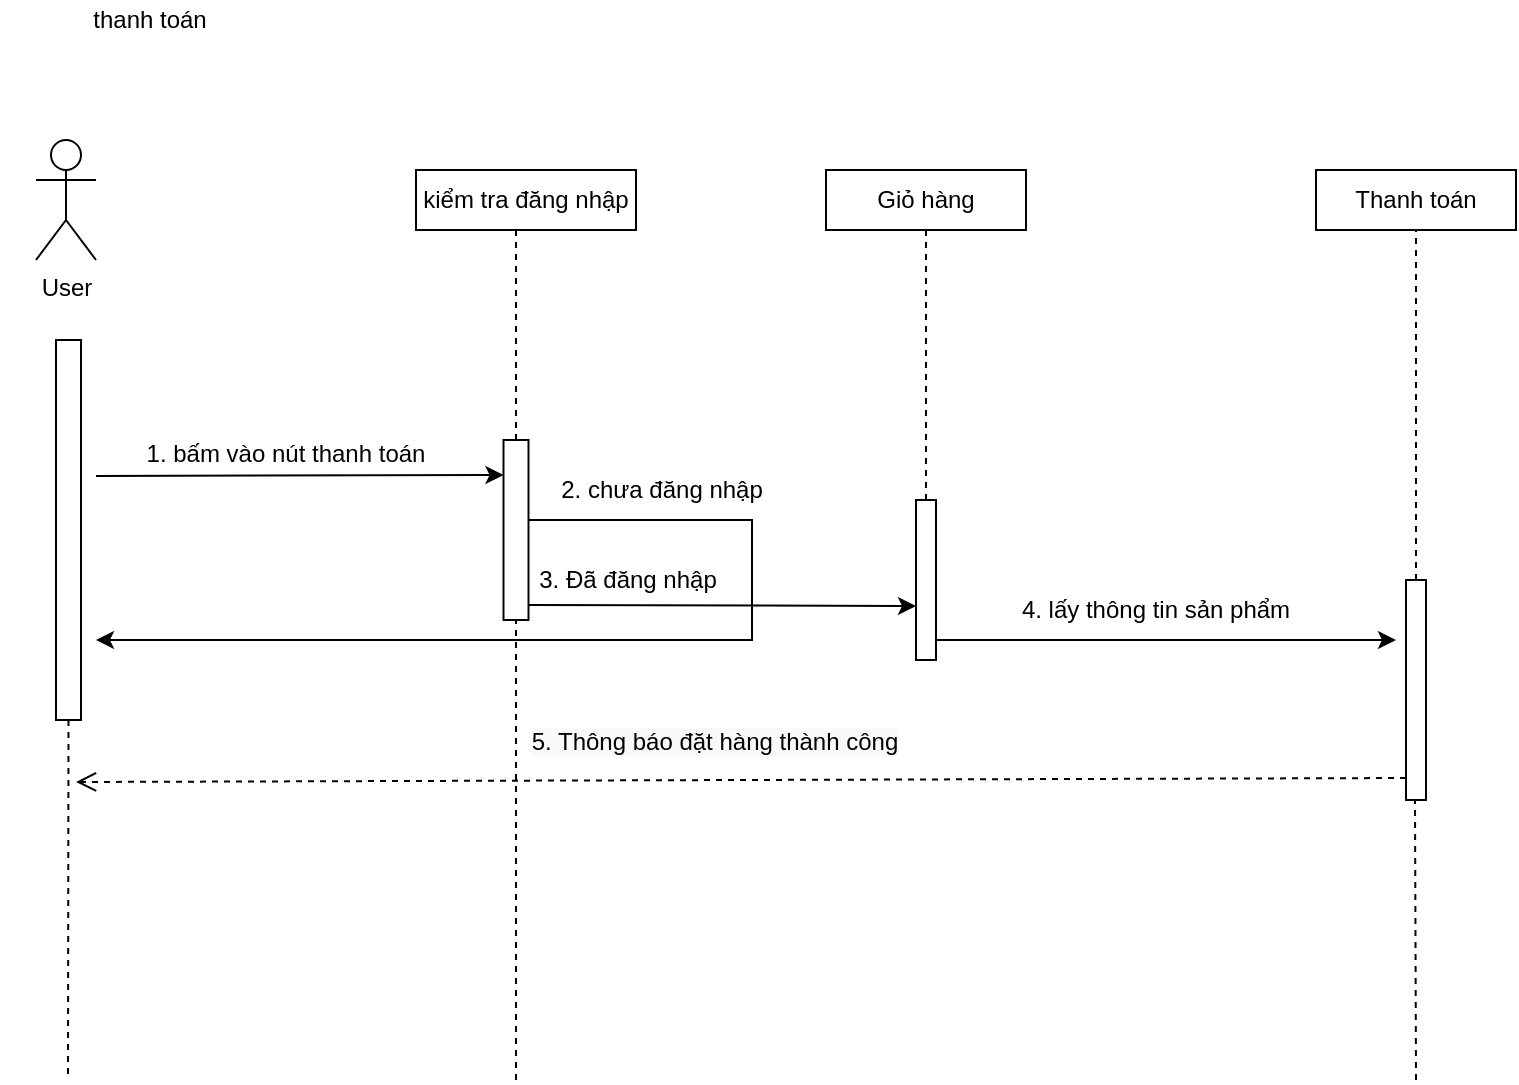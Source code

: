 <mxfile version="14.6.3" type="device"><diagram id="2u93TD-rEv41nI9Diyp2" name="Page-1"><mxGraphModel dx="1117" dy="1737" grid="1" gridSize="10" guides="1" tooltips="1" connect="1" arrows="1" fold="1" page="1" pageScale="1" pageWidth="850" pageHeight="1100" math="0" shadow="0"><root><mxCell id="0"/><mxCell id="1" parent="0"/><mxCell id="romqNkVSiZGDf8s8h0Tf-1" value="User&lt;br&gt;" style="shape=umlActor;verticalLabelPosition=bottom;verticalAlign=top;html=1;outlineConnect=0;" vertex="1" parent="1"><mxGeometry x="220" y="50" width="30" height="60" as="geometry"/></mxCell><mxCell id="romqNkVSiZGDf8s8h0Tf-2" value="" style="rounded=0;whiteSpace=wrap;html=1;" vertex="1" parent="1"><mxGeometry x="230" y="150" width="12.5" height="190" as="geometry"/></mxCell><mxCell id="romqNkVSiZGDf8s8h0Tf-3" value="" style="endArrow=classic;html=1;entryX=0;entryY=0.25;entryDx=0;entryDy=0;" edge="1" parent="1"><mxGeometry width="50" height="50" relative="1" as="geometry"><mxPoint x="250" y="218" as="sourcePoint"/><mxPoint x="453.75" y="217.5" as="targetPoint"/></mxGeometry></mxCell><mxCell id="romqNkVSiZGDf8s8h0Tf-4" value="1. bấm vào nút thanh toán" style="text;html=1;strokeColor=none;fillColor=none;align=center;verticalAlign=middle;whiteSpace=wrap;rounded=0;" vertex="1" parent="1"><mxGeometry x="270" y="192" width="150" height="30" as="geometry"/></mxCell><mxCell id="romqNkVSiZGDf8s8h0Tf-6" value="" style="endArrow=none;dashed=1;html=1;exitX=0.5;exitY=1;exitDx=0;exitDy=0;" edge="1" parent="1" source="romqNkVSiZGDf8s8h0Tf-2"><mxGeometry width="50" height="50" relative="1" as="geometry"><mxPoint x="470" y="380" as="sourcePoint"/><mxPoint x="236" y="520" as="targetPoint"/></mxGeometry></mxCell><mxCell id="romqNkVSiZGDf8s8h0Tf-7" value="thanh toán" style="text;html=1;strokeColor=none;fillColor=none;align=center;verticalAlign=middle;whiteSpace=wrap;rounded=0;" vertex="1" parent="1"><mxGeometry x="202.5" y="-20" width="147.5" height="20" as="geometry"/></mxCell><mxCell id="romqNkVSiZGDf8s8h0Tf-8" value="" style="rounded=0;whiteSpace=wrap;html=1;" vertex="1" parent="1"><mxGeometry x="453.75" y="200" width="12.5" height="90" as="geometry"/></mxCell><mxCell id="romqNkVSiZGDf8s8h0Tf-9" value="" style="endArrow=none;dashed=1;html=1;entryX=0.5;entryY=0;entryDx=0;entryDy=0;exitX=0.5;exitY=1;exitDx=0;exitDy=0;" edge="1" parent="1" target="romqNkVSiZGDf8s8h0Tf-8"><mxGeometry width="50" height="50" relative="1" as="geometry"><mxPoint x="460" y="95" as="sourcePoint"/><mxPoint x="520" y="330" as="targetPoint"/></mxGeometry></mxCell><mxCell id="romqNkVSiZGDf8s8h0Tf-10" value="" style="endArrow=none;dashed=1;html=1;entryX=0.5;entryY=1;entryDx=0;entryDy=0;" edge="1" parent="1" target="romqNkVSiZGDf8s8h0Tf-8"><mxGeometry width="50" height="50" relative="1" as="geometry"><mxPoint x="460" y="520" as="sourcePoint"/><mxPoint x="520" y="190" as="targetPoint"/></mxGeometry></mxCell><mxCell id="romqNkVSiZGDf8s8h0Tf-11" value="kiểm tra đăng nhập" style="rounded=0;whiteSpace=wrap;html=1;" vertex="1" parent="1"><mxGeometry x="410" y="65" width="110" height="30" as="geometry"/></mxCell><mxCell id="romqNkVSiZGDf8s8h0Tf-18" style="edgeStyle=orthogonalEdgeStyle;rounded=0;orthogonalLoop=1;jettySize=auto;html=1;" edge="1" parent="1"><mxGeometry relative="1" as="geometry"><mxPoint x="250" y="300" as="targetPoint"/><Array as="points"><mxPoint x="578" y="240"/><mxPoint x="578" y="300"/><mxPoint x="250" y="300"/></Array><mxPoint x="466.25" y="240" as="sourcePoint"/></mxGeometry></mxCell><mxCell id="romqNkVSiZGDf8s8h0Tf-19" value="2. chưa đăng nhập" style="text;html=1;strokeColor=none;fillColor=none;align=center;verticalAlign=middle;whiteSpace=wrap;rounded=0;" vertex="1" parent="1"><mxGeometry x="466.25" y="210" width="133.75" height="30" as="geometry"/></mxCell><mxCell id="romqNkVSiZGDf8s8h0Tf-20" value="" style="endArrow=classic;html=1;exitX=1;exitY=0.75;exitDx=0;exitDy=0;" edge="1" parent="1"><mxGeometry width="50" height="50" relative="1" as="geometry"><mxPoint x="466.25" y="282.5" as="sourcePoint"/><mxPoint x="660" y="283" as="targetPoint"/></mxGeometry></mxCell><mxCell id="romqNkVSiZGDf8s8h0Tf-21" value="3. Đã đăng nhập" style="text;html=1;strokeColor=none;fillColor=none;align=center;verticalAlign=middle;whiteSpace=wrap;rounded=0;" vertex="1" parent="1"><mxGeometry x="466.25" y="260" width="100" height="20" as="geometry"/></mxCell><mxCell id="romqNkVSiZGDf8s8h0Tf-22" value="Giỏ hàng&lt;span style=&quot;color: rgba(0 , 0 , 0 , 0) ; font-family: monospace ; font-size: 0px&quot;&gt;%3CmxGraphModel%3E%3Croot%3E%3CmxCell%20id%3D%220%22%2F%3E%3CmxCell%20id%3D%221%22%20parent%3D%220%22%2F%3E%3CmxCell%20id%3D%222%22%20value%3D%22%22%20style%3D%22endArrow%3Dclassic%3Bhtml%3D1%3BexitX%3D1%3BexitY%3D0%3BexitDx%3D0%3BexitDy%3D0%3B%22%20edge%3D%221%22%20parent%3D%221%22%3E%3CmxGeometry%20width%3D%2250%22%20height%3D%2250%22%20relative%3D%221%22%20as%3D%22geometry%22%3E%3CmxPoint%20x%3D%22675%22%20y%3D%22340.0%22%20as%3D%22sourcePoint%22%2F%3E%3CmxPoint%20x%3D%22885%22%20y%3D%22340%22%20as%3D%22targetPoint%22%2F%3E%3C%2FmxGeometry%3E%3C%2FmxCell%3E%3CmxCell%20id%3D%223%22%20value%3D%223.%20L%E1%BA%A5y%20th%C3%B4ng%20tin%20s%E1%BA%A3n%20ph%E1%BA%A9m%22%20style%3D%22text%3Bhtml%3D1%3BstrokeColor%3Dnone%3BfillColor%3Dnone%3Balign%3Dcenter%3BverticalAlign%3Dmiddle%3BwhiteSpace%3Dwrap%3Brounded%3D0%3B%22%20vertex%3D%221%22%20parent%3D%221%22%3E%3CmxGeometry%20x%3D%22700%22%20y%3D%22310%22%20width%3D%22170%22%20height%3D%2230%22%20as%3D%22geometry%22%2F%3E%3C%2FmxCell%3E%3C%2Froot%3E%3C%2FmxGraphModel%3E&lt;/span&gt;" style="rounded=0;whiteSpace=wrap;html=1;" vertex="1" parent="1"><mxGeometry x="615" y="65" width="100" height="30" as="geometry"/></mxCell><mxCell id="romqNkVSiZGDf8s8h0Tf-23" value="" style="rounded=0;whiteSpace=wrap;html=1;" vertex="1" parent="1"><mxGeometry x="660" y="230" width="10" height="80" as="geometry"/></mxCell><mxCell id="romqNkVSiZGDf8s8h0Tf-24" value="" style="endArrow=none;dashed=1;html=1;entryX=0.5;entryY=1;entryDx=0;entryDy=0;" edge="1" parent="1" target="romqNkVSiZGDf8s8h0Tf-22"><mxGeometry width="50" height="50" relative="1" as="geometry"><mxPoint x="665" y="230" as="sourcePoint"/><mxPoint x="515" y="190" as="targetPoint"/></mxGeometry></mxCell><mxCell id="romqNkVSiZGDf8s8h0Tf-25" value="" style="endArrow=classic;html=1;exitX=1;exitY=0;exitDx=0;exitDy=0;" edge="1" parent="1"><mxGeometry width="50" height="50" relative="1" as="geometry"><mxPoint x="670" y="300.0" as="sourcePoint"/><mxPoint x="900" y="300" as="targetPoint"/></mxGeometry></mxCell><mxCell id="romqNkVSiZGDf8s8h0Tf-26" value="4. lấy thông tin sản phẩm" style="text;html=1;strokeColor=none;fillColor=none;align=center;verticalAlign=middle;whiteSpace=wrap;rounded=0;" vertex="1" parent="1"><mxGeometry x="695" y="270" width="170" height="30" as="geometry"/></mxCell><mxCell id="romqNkVSiZGDf8s8h0Tf-27" value="Thanh toán" style="rounded=0;whiteSpace=wrap;html=1;" vertex="1" parent="1"><mxGeometry x="860" y="65" width="100" height="30" as="geometry"/></mxCell><mxCell id="romqNkVSiZGDf8s8h0Tf-28" value="" style="rounded=0;whiteSpace=wrap;html=1;" vertex="1" parent="1"><mxGeometry x="905" y="270" width="10" height="110" as="geometry"/></mxCell><mxCell id="romqNkVSiZGDf8s8h0Tf-29" value="" style="endArrow=none;dashed=1;html=1;entryX=0.5;entryY=1;entryDx=0;entryDy=0;exitX=0.5;exitY=0;exitDx=0;exitDy=0;" edge="1" parent="1" source="romqNkVSiZGDf8s8h0Tf-28"><mxGeometry width="50" height="50" relative="1" as="geometry"><mxPoint x="910" y="230" as="sourcePoint"/><mxPoint x="910" y="95" as="targetPoint"/></mxGeometry></mxCell><mxCell id="romqNkVSiZGDf8s8h0Tf-30" value="&lt;span style=&quot;font-size: 12px ; background-color: rgb(248 , 249 , 250)&quot;&gt;5. Thông báo đặt hàng thành công&lt;/span&gt;" style="html=1;verticalAlign=bottom;endArrow=open;dashed=1;endSize=8;exitX=0;exitY=1;exitDx=0;exitDy=0;" edge="1" parent="1"><mxGeometry x="0.037" y="-10" relative="1" as="geometry"><mxPoint x="905" y="369" as="sourcePoint"/><mxPoint x="240" y="371" as="targetPoint"/><mxPoint x="-1" as="offset"/></mxGeometry></mxCell><mxCell id="romqNkVSiZGDf8s8h0Tf-31" value="" style="endArrow=none;dashed=1;html=1;entryX=0.5;entryY=1;entryDx=0;entryDy=0;" edge="1" parent="1"><mxGeometry width="50" height="50" relative="1" as="geometry"><mxPoint x="910" y="520" as="sourcePoint"/><mxPoint x="909.5" y="380" as="targetPoint"/></mxGeometry></mxCell></root></mxGraphModel></diagram></mxfile>